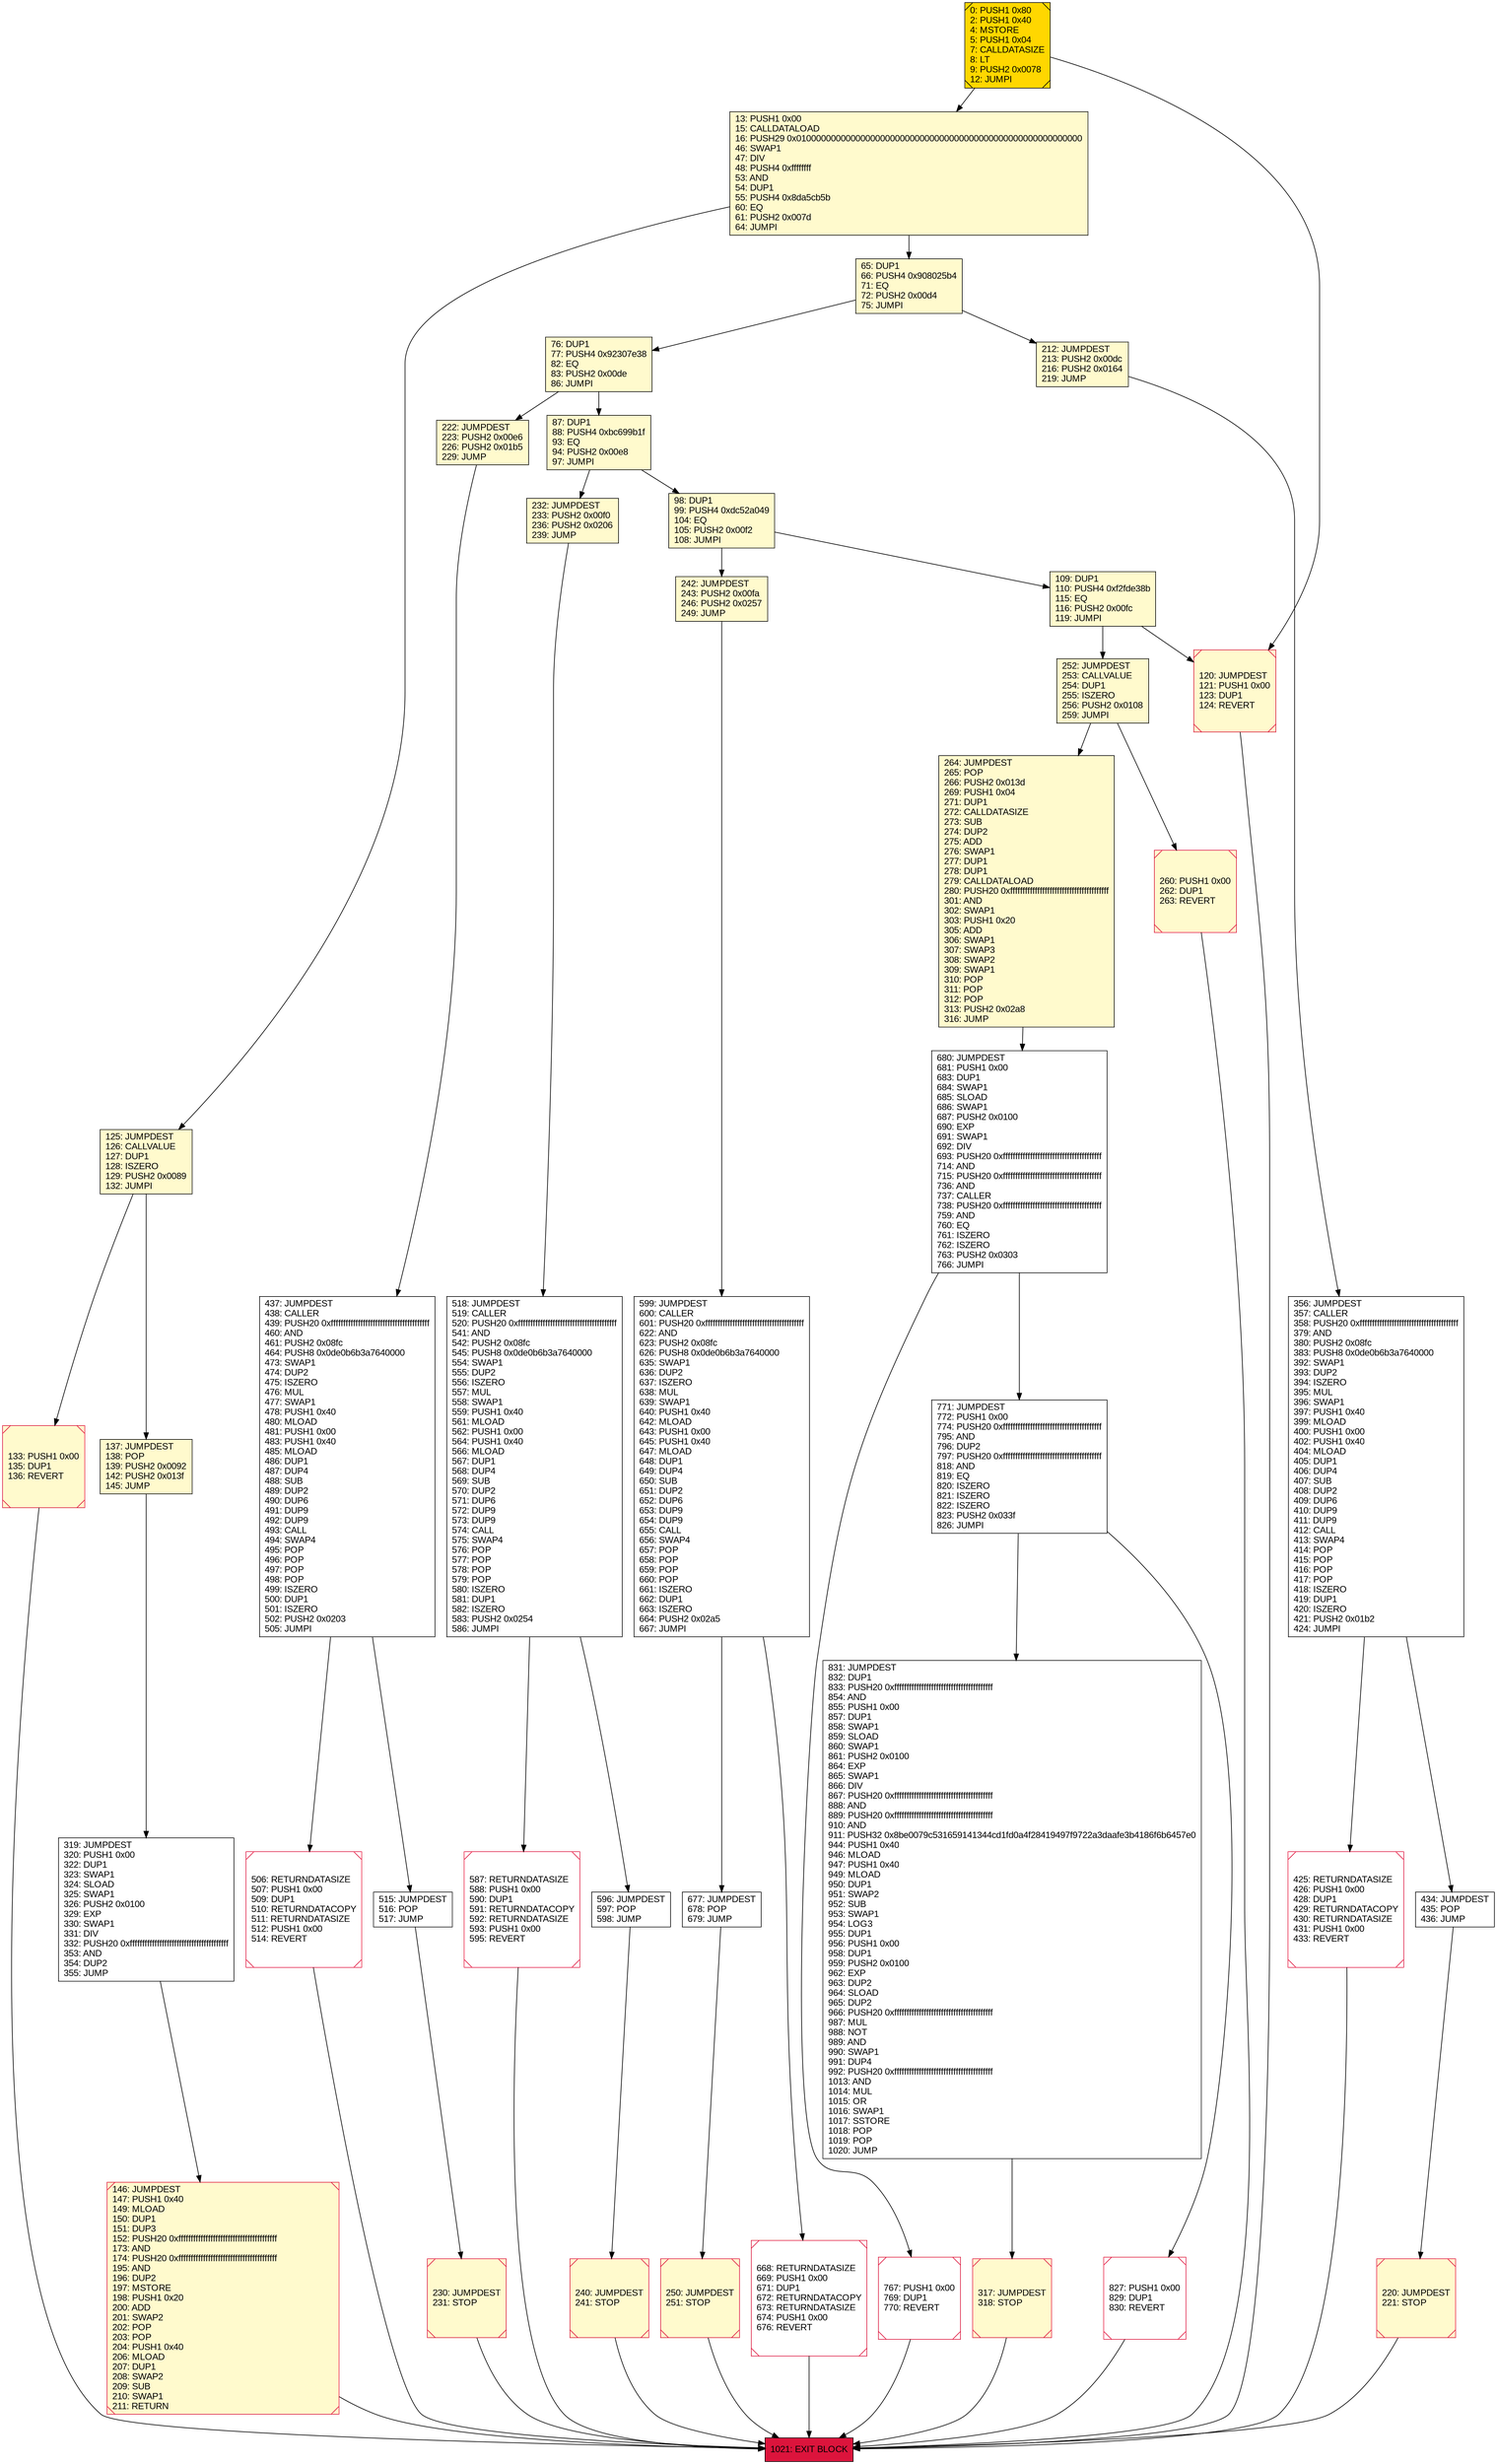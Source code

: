 digraph G {
bgcolor=transparent rankdir=UD;
node [shape=box style=filled color=black fillcolor=white fontname=arial fontcolor=black];
146 [label="146: JUMPDEST\l147: PUSH1 0x40\l149: MLOAD\l150: DUP1\l151: DUP3\l152: PUSH20 0xffffffffffffffffffffffffffffffffffffffff\l173: AND\l174: PUSH20 0xffffffffffffffffffffffffffffffffffffffff\l195: AND\l196: DUP2\l197: MSTORE\l198: PUSH1 0x20\l200: ADD\l201: SWAP2\l202: POP\l203: POP\l204: PUSH1 0x40\l206: MLOAD\l207: DUP1\l208: SWAP2\l209: SUB\l210: SWAP1\l211: RETURN\l" fillcolor=lemonchiffon shape=Msquare color=crimson ];
677 [label="677: JUMPDEST\l678: POP\l679: JUMP\l" ];
87 [label="87: DUP1\l88: PUSH4 0xbc699b1f\l93: EQ\l94: PUSH2 0x00e8\l97: JUMPI\l" fillcolor=lemonchiffon ];
518 [label="518: JUMPDEST\l519: CALLER\l520: PUSH20 0xffffffffffffffffffffffffffffffffffffffff\l541: AND\l542: PUSH2 0x08fc\l545: PUSH8 0x0de0b6b3a7640000\l554: SWAP1\l555: DUP2\l556: ISZERO\l557: MUL\l558: SWAP1\l559: PUSH1 0x40\l561: MLOAD\l562: PUSH1 0x00\l564: PUSH1 0x40\l566: MLOAD\l567: DUP1\l568: DUP4\l569: SUB\l570: DUP2\l571: DUP6\l572: DUP9\l573: DUP9\l574: CALL\l575: SWAP4\l576: POP\l577: POP\l578: POP\l579: POP\l580: ISZERO\l581: DUP1\l582: ISZERO\l583: PUSH2 0x0254\l586: JUMPI\l" ];
668 [label="668: RETURNDATASIZE\l669: PUSH1 0x00\l671: DUP1\l672: RETURNDATACOPY\l673: RETURNDATASIZE\l674: PUSH1 0x00\l676: REVERT\l" shape=Msquare color=crimson ];
220 [label="220: JUMPDEST\l221: STOP\l" fillcolor=lemonchiffon shape=Msquare color=crimson ];
319 [label="319: JUMPDEST\l320: PUSH1 0x00\l322: DUP1\l323: SWAP1\l324: SLOAD\l325: SWAP1\l326: PUSH2 0x0100\l329: EXP\l330: SWAP1\l331: DIV\l332: PUSH20 0xffffffffffffffffffffffffffffffffffffffff\l353: AND\l354: DUP2\l355: JUMP\l" ];
356 [label="356: JUMPDEST\l357: CALLER\l358: PUSH20 0xffffffffffffffffffffffffffffffffffffffff\l379: AND\l380: PUSH2 0x08fc\l383: PUSH8 0x0de0b6b3a7640000\l392: SWAP1\l393: DUP2\l394: ISZERO\l395: MUL\l396: SWAP1\l397: PUSH1 0x40\l399: MLOAD\l400: PUSH1 0x00\l402: PUSH1 0x40\l404: MLOAD\l405: DUP1\l406: DUP4\l407: SUB\l408: DUP2\l409: DUP6\l410: DUP9\l411: DUP9\l412: CALL\l413: SWAP4\l414: POP\l415: POP\l416: POP\l417: POP\l418: ISZERO\l419: DUP1\l420: ISZERO\l421: PUSH2 0x01b2\l424: JUMPI\l" ];
831 [label="831: JUMPDEST\l832: DUP1\l833: PUSH20 0xffffffffffffffffffffffffffffffffffffffff\l854: AND\l855: PUSH1 0x00\l857: DUP1\l858: SWAP1\l859: SLOAD\l860: SWAP1\l861: PUSH2 0x0100\l864: EXP\l865: SWAP1\l866: DIV\l867: PUSH20 0xffffffffffffffffffffffffffffffffffffffff\l888: AND\l889: PUSH20 0xffffffffffffffffffffffffffffffffffffffff\l910: AND\l911: PUSH32 0x8be0079c531659141344cd1fd0a4f28419497f9722a3daafe3b4186f6b6457e0\l944: PUSH1 0x40\l946: MLOAD\l947: PUSH1 0x40\l949: MLOAD\l950: DUP1\l951: SWAP2\l952: SUB\l953: SWAP1\l954: LOG3\l955: DUP1\l956: PUSH1 0x00\l958: DUP1\l959: PUSH2 0x0100\l962: EXP\l963: DUP2\l964: SLOAD\l965: DUP2\l966: PUSH20 0xffffffffffffffffffffffffffffffffffffffff\l987: MUL\l988: NOT\l989: AND\l990: SWAP1\l991: DUP4\l992: PUSH20 0xffffffffffffffffffffffffffffffffffffffff\l1013: AND\l1014: MUL\l1015: OR\l1016: SWAP1\l1017: SSTORE\l1018: POP\l1019: POP\l1020: JUMP\l" ];
437 [label="437: JUMPDEST\l438: CALLER\l439: PUSH20 0xffffffffffffffffffffffffffffffffffffffff\l460: AND\l461: PUSH2 0x08fc\l464: PUSH8 0x0de0b6b3a7640000\l473: SWAP1\l474: DUP2\l475: ISZERO\l476: MUL\l477: SWAP1\l478: PUSH1 0x40\l480: MLOAD\l481: PUSH1 0x00\l483: PUSH1 0x40\l485: MLOAD\l486: DUP1\l487: DUP4\l488: SUB\l489: DUP2\l490: DUP6\l491: DUP9\l492: DUP9\l493: CALL\l494: SWAP4\l495: POP\l496: POP\l497: POP\l498: POP\l499: ISZERO\l500: DUP1\l501: ISZERO\l502: PUSH2 0x0203\l505: JUMPI\l" ];
587 [label="587: RETURNDATASIZE\l588: PUSH1 0x00\l590: DUP1\l591: RETURNDATACOPY\l592: RETURNDATASIZE\l593: PUSH1 0x00\l595: REVERT\l" shape=Msquare color=crimson ];
109 [label="109: DUP1\l110: PUSH4 0xf2fde38b\l115: EQ\l116: PUSH2 0x00fc\l119: JUMPI\l" fillcolor=lemonchiffon ];
599 [label="599: JUMPDEST\l600: CALLER\l601: PUSH20 0xffffffffffffffffffffffffffffffffffffffff\l622: AND\l623: PUSH2 0x08fc\l626: PUSH8 0x0de0b6b3a7640000\l635: SWAP1\l636: DUP2\l637: ISZERO\l638: MUL\l639: SWAP1\l640: PUSH1 0x40\l642: MLOAD\l643: PUSH1 0x00\l645: PUSH1 0x40\l647: MLOAD\l648: DUP1\l649: DUP4\l650: SUB\l651: DUP2\l652: DUP6\l653: DUP9\l654: DUP9\l655: CALL\l656: SWAP4\l657: POP\l658: POP\l659: POP\l660: POP\l661: ISZERO\l662: DUP1\l663: ISZERO\l664: PUSH2 0x02a5\l667: JUMPI\l" ];
434 [label="434: JUMPDEST\l435: POP\l436: JUMP\l" ];
680 [label="680: JUMPDEST\l681: PUSH1 0x00\l683: DUP1\l684: SWAP1\l685: SLOAD\l686: SWAP1\l687: PUSH2 0x0100\l690: EXP\l691: SWAP1\l692: DIV\l693: PUSH20 0xffffffffffffffffffffffffffffffffffffffff\l714: AND\l715: PUSH20 0xffffffffffffffffffffffffffffffffffffffff\l736: AND\l737: CALLER\l738: PUSH20 0xffffffffffffffffffffffffffffffffffffffff\l759: AND\l760: EQ\l761: ISZERO\l762: ISZERO\l763: PUSH2 0x0303\l766: JUMPI\l" ];
827 [label="827: PUSH1 0x00\l829: DUP1\l830: REVERT\l" shape=Msquare color=crimson ];
264 [label="264: JUMPDEST\l265: POP\l266: PUSH2 0x013d\l269: PUSH1 0x04\l271: DUP1\l272: CALLDATASIZE\l273: SUB\l274: DUP2\l275: ADD\l276: SWAP1\l277: DUP1\l278: DUP1\l279: CALLDATALOAD\l280: PUSH20 0xffffffffffffffffffffffffffffffffffffffff\l301: AND\l302: SWAP1\l303: PUSH1 0x20\l305: ADD\l306: SWAP1\l307: SWAP3\l308: SWAP2\l309: SWAP1\l310: POP\l311: POP\l312: POP\l313: PUSH2 0x02a8\l316: JUMP\l" fillcolor=lemonchiffon ];
212 [label="212: JUMPDEST\l213: PUSH2 0x00dc\l216: PUSH2 0x0164\l219: JUMP\l" fillcolor=lemonchiffon ];
767 [label="767: PUSH1 0x00\l769: DUP1\l770: REVERT\l" shape=Msquare color=crimson ];
506 [label="506: RETURNDATASIZE\l507: PUSH1 0x00\l509: DUP1\l510: RETURNDATACOPY\l511: RETURNDATASIZE\l512: PUSH1 0x00\l514: REVERT\l" shape=Msquare color=crimson ];
133 [label="133: PUSH1 0x00\l135: DUP1\l136: REVERT\l" fillcolor=lemonchiffon shape=Msquare color=crimson ];
240 [label="240: JUMPDEST\l241: STOP\l" fillcolor=lemonchiffon shape=Msquare color=crimson ];
515 [label="515: JUMPDEST\l516: POP\l517: JUMP\l" ];
65 [label="65: DUP1\l66: PUSH4 0x908025b4\l71: EQ\l72: PUSH2 0x00d4\l75: JUMPI\l" fillcolor=lemonchiffon ];
260 [label="260: PUSH1 0x00\l262: DUP1\l263: REVERT\l" fillcolor=lemonchiffon shape=Msquare color=crimson ];
317 [label="317: JUMPDEST\l318: STOP\l" fillcolor=lemonchiffon shape=Msquare color=crimson ];
250 [label="250: JUMPDEST\l251: STOP\l" fillcolor=lemonchiffon shape=Msquare color=crimson ];
98 [label="98: DUP1\l99: PUSH4 0xdc52a049\l104: EQ\l105: PUSH2 0x00f2\l108: JUMPI\l" fillcolor=lemonchiffon ];
13 [label="13: PUSH1 0x00\l15: CALLDATALOAD\l16: PUSH29 0x0100000000000000000000000000000000000000000000000000000000\l46: SWAP1\l47: DIV\l48: PUSH4 0xffffffff\l53: AND\l54: DUP1\l55: PUSH4 0x8da5cb5b\l60: EQ\l61: PUSH2 0x007d\l64: JUMPI\l" fillcolor=lemonchiffon ];
771 [label="771: JUMPDEST\l772: PUSH1 0x00\l774: PUSH20 0xffffffffffffffffffffffffffffffffffffffff\l795: AND\l796: DUP2\l797: PUSH20 0xffffffffffffffffffffffffffffffffffffffff\l818: AND\l819: EQ\l820: ISZERO\l821: ISZERO\l822: ISZERO\l823: PUSH2 0x033f\l826: JUMPI\l" ];
230 [label="230: JUMPDEST\l231: STOP\l" fillcolor=lemonchiffon shape=Msquare color=crimson ];
425 [label="425: RETURNDATASIZE\l426: PUSH1 0x00\l428: DUP1\l429: RETURNDATACOPY\l430: RETURNDATASIZE\l431: PUSH1 0x00\l433: REVERT\l" shape=Msquare color=crimson ];
242 [label="242: JUMPDEST\l243: PUSH2 0x00fa\l246: PUSH2 0x0257\l249: JUMP\l" fillcolor=lemonchiffon ];
596 [label="596: JUMPDEST\l597: POP\l598: JUMP\l" ];
252 [label="252: JUMPDEST\l253: CALLVALUE\l254: DUP1\l255: ISZERO\l256: PUSH2 0x0108\l259: JUMPI\l" fillcolor=lemonchiffon ];
222 [label="222: JUMPDEST\l223: PUSH2 0x00e6\l226: PUSH2 0x01b5\l229: JUMP\l" fillcolor=lemonchiffon ];
76 [label="76: DUP1\l77: PUSH4 0x92307e38\l82: EQ\l83: PUSH2 0x00de\l86: JUMPI\l" fillcolor=lemonchiffon ];
125 [label="125: JUMPDEST\l126: CALLVALUE\l127: DUP1\l128: ISZERO\l129: PUSH2 0x0089\l132: JUMPI\l" fillcolor=lemonchiffon ];
232 [label="232: JUMPDEST\l233: PUSH2 0x00f0\l236: PUSH2 0x0206\l239: JUMP\l" fillcolor=lemonchiffon ];
0 [label="0: PUSH1 0x80\l2: PUSH1 0x40\l4: MSTORE\l5: PUSH1 0x04\l7: CALLDATASIZE\l8: LT\l9: PUSH2 0x0078\l12: JUMPI\l" fillcolor=lemonchiffon shape=Msquare fillcolor=gold ];
120 [label="120: JUMPDEST\l121: PUSH1 0x00\l123: DUP1\l124: REVERT\l" fillcolor=lemonchiffon shape=Msquare color=crimson ];
1021 [label="1021: EXIT BLOCK\l" fillcolor=crimson ];
137 [label="137: JUMPDEST\l138: POP\l139: PUSH2 0x0092\l142: PUSH2 0x013f\l145: JUMP\l" fillcolor=lemonchiffon ];
120 -> 1021;
76 -> 222;
264 -> 680;
13 -> 125;
0 -> 13;
230 -> 1021;
599 -> 668;
250 -> 1021;
13 -> 65;
518 -> 587;
596 -> 240;
599 -> 677;
240 -> 1021;
125 -> 133;
506 -> 1021;
356 -> 434;
767 -> 1021;
680 -> 771;
437 -> 515;
771 -> 827;
587 -> 1021;
76 -> 87;
518 -> 596;
220 -> 1021;
356 -> 425;
146 -> 1021;
98 -> 109;
125 -> 137;
0 -> 120;
680 -> 767;
319 -> 146;
425 -> 1021;
252 -> 260;
65 -> 76;
317 -> 1021;
212 -> 356;
515 -> 230;
260 -> 1021;
133 -> 1021;
98 -> 242;
434 -> 220;
831 -> 317;
109 -> 252;
242 -> 599;
827 -> 1021;
252 -> 264;
87 -> 98;
677 -> 250;
109 -> 120;
437 -> 506;
137 -> 319;
65 -> 212;
222 -> 437;
668 -> 1021;
87 -> 232;
771 -> 831;
232 -> 518;
}